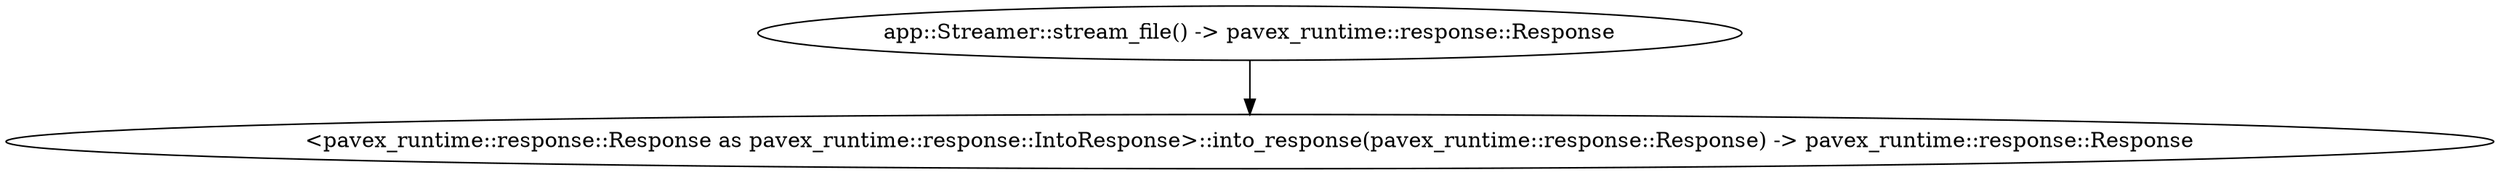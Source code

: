 digraph "GET /home" {
    0 [ label = "app::Streamer::stream_file() -> pavex_runtime::response::Response"]
    1 [ label = "<pavex_runtime::response::Response as pavex_runtime::response::IntoResponse>::into_response(pavex_runtime::response::Response) -> pavex_runtime::response::Response"]
    0 -> 1 [ ]
}
digraph app_state {
    0 [ label = "crate::ApplicationState() -> crate::ApplicationState"]
}